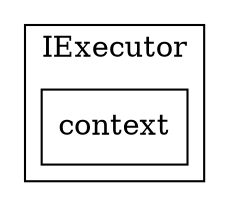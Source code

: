 strict digraph {
rankdir="LR"
node [shape=box]
subgraph cluster_331_IExecutor {
label = "IExecutor"
"331_context" [label="context"]
}subgraph cluster_solidity {
label = "[Solidity]"
}
}